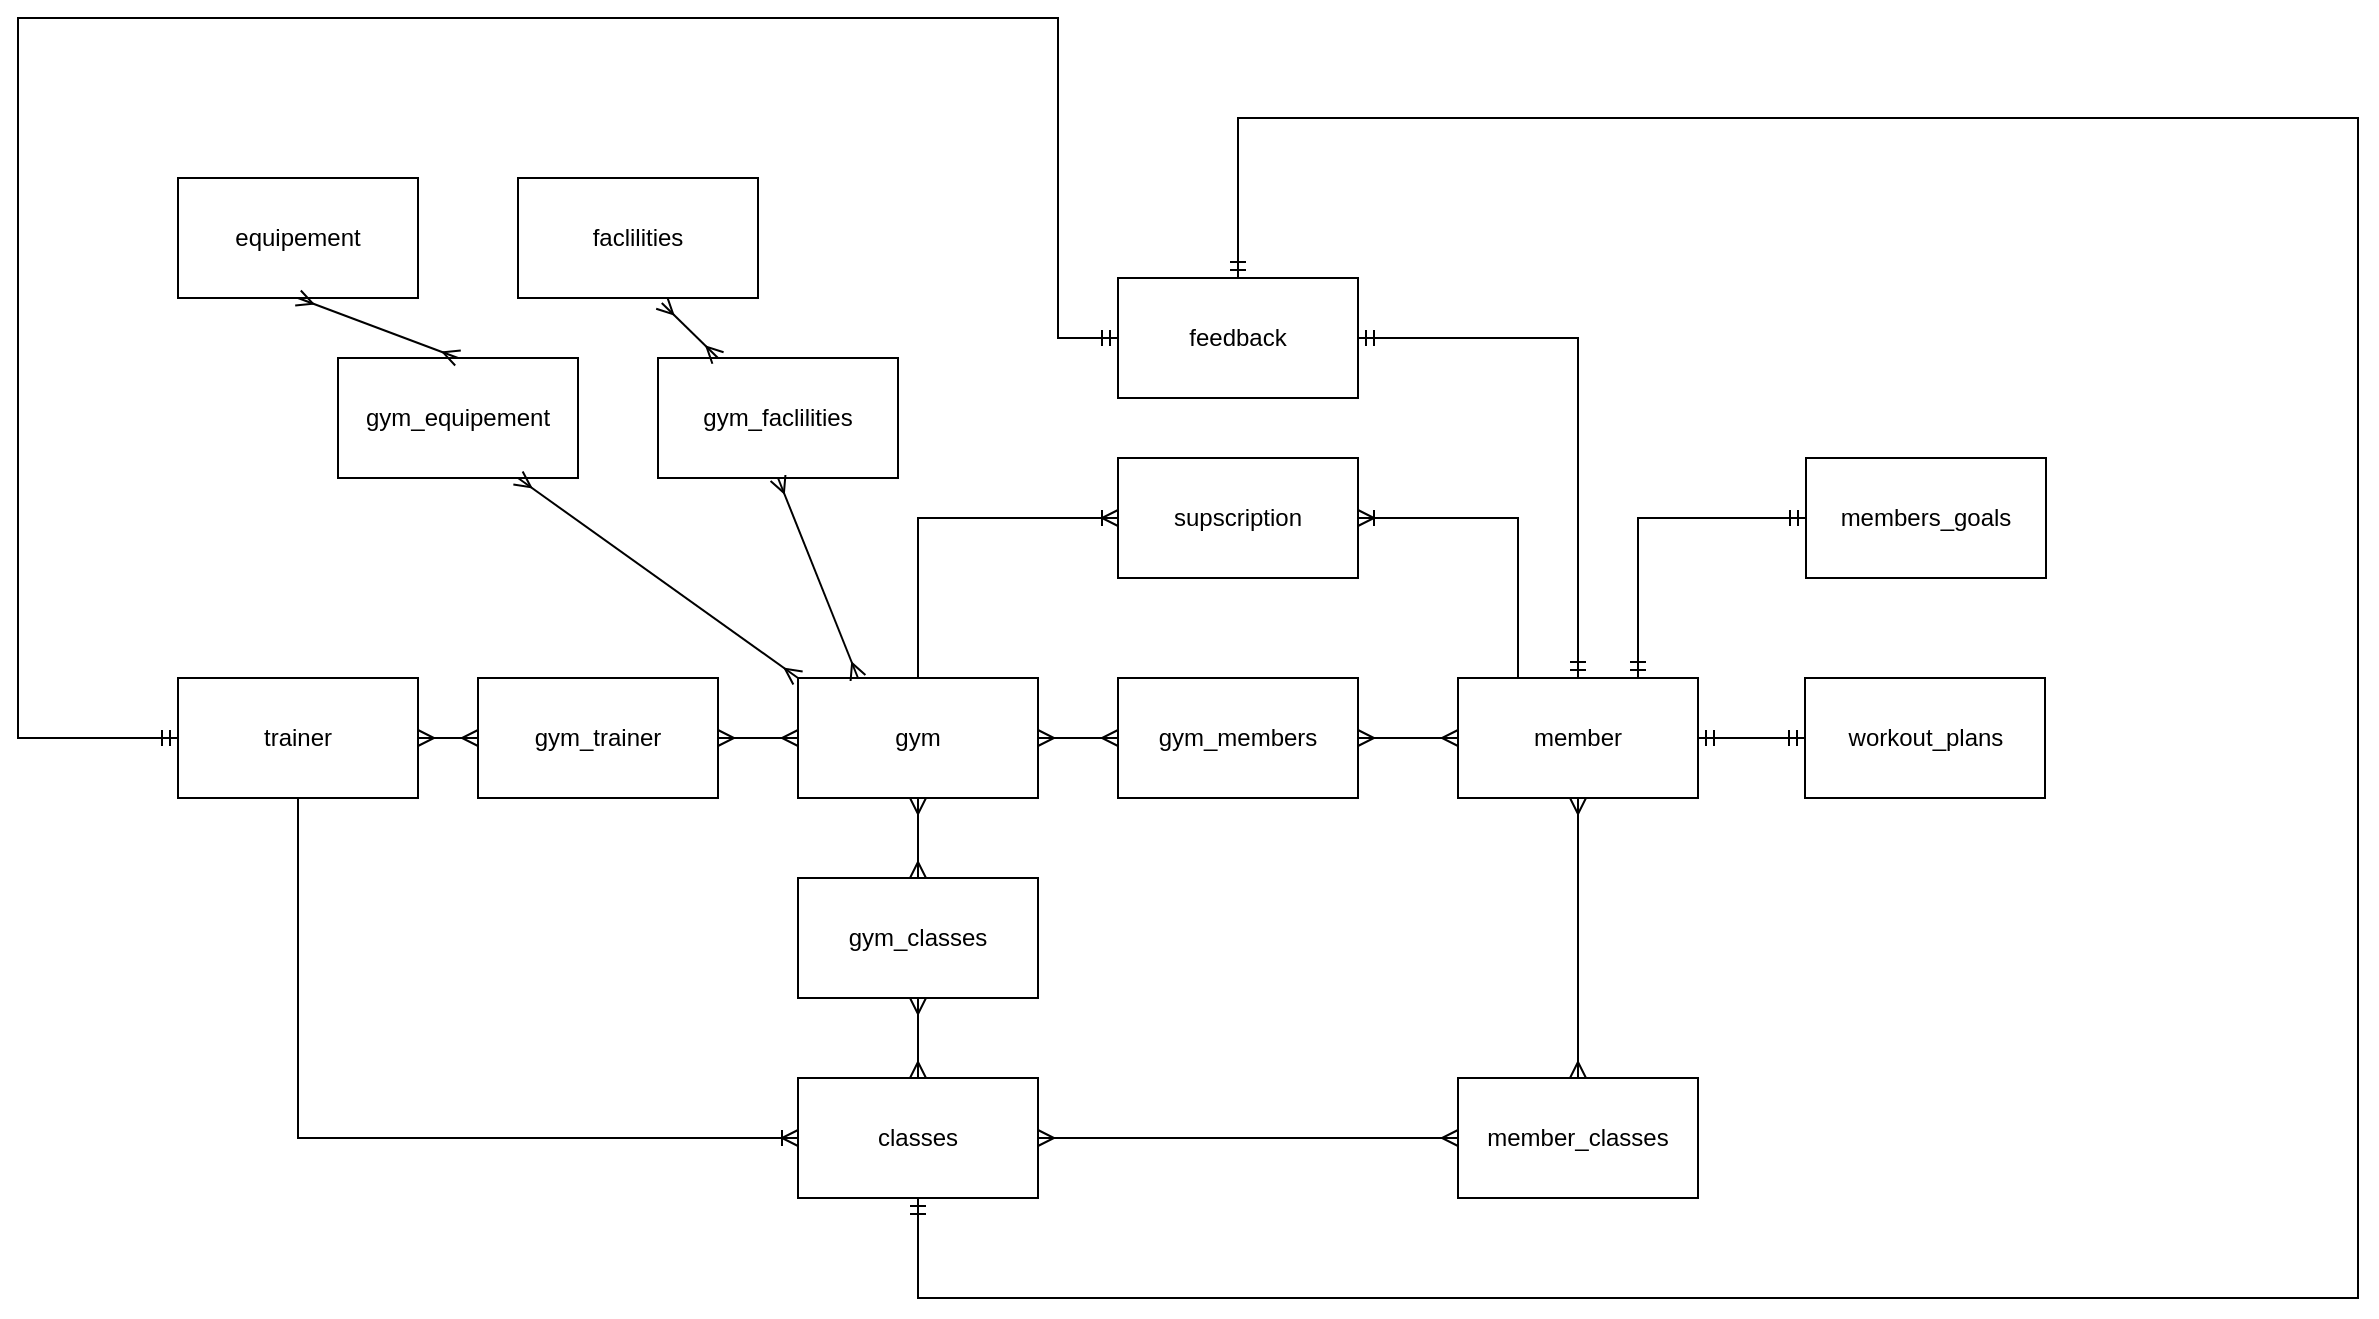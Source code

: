 <mxfile version="23.0.1" type="github">
  <diagram name="Pagină-1" id="OMIzhE1DwZs5hQzMnFHi">
    <mxGraphModel dx="2670" dy="1942" grid="1" gridSize="10" guides="1" tooltips="1" connect="1" arrows="1" fold="1" page="1" pageScale="1" pageWidth="827" pageHeight="1169" math="0" shadow="0">
      <root>
        <mxCell id="0" />
        <mxCell id="1" parent="0" />
        <mxCell id="cDJF-RcDrMv5XczDrPMK-1" value="workout_plans" style="rounded=0;whiteSpace=wrap;html=1;" vertex="1" parent="1">
          <mxGeometry x="293.5" y="30" width="120" height="60" as="geometry" />
        </mxCell>
        <mxCell id="cDJF-RcDrMv5XczDrPMK-2" value="feedback" style="rounded=0;whiteSpace=wrap;html=1;" vertex="1" parent="1">
          <mxGeometry x="-50" y="-170" width="120" height="60" as="geometry" />
        </mxCell>
        <mxCell id="cDJF-RcDrMv5XczDrPMK-3" value="gym" style="rounded=0;whiteSpace=wrap;html=1;" vertex="1" parent="1">
          <mxGeometry x="-210" y="30" width="120" height="60" as="geometry" />
        </mxCell>
        <mxCell id="cDJF-RcDrMv5XczDrPMK-4" value="supscription" style="rounded=0;whiteSpace=wrap;html=1;" vertex="1" parent="1">
          <mxGeometry x="-50" y="-80" width="120" height="60" as="geometry" />
        </mxCell>
        <mxCell id="cDJF-RcDrMv5XczDrPMK-5" value="member" style="rounded=0;whiteSpace=wrap;html=1;" vertex="1" parent="1">
          <mxGeometry x="120" y="30" width="120" height="60" as="geometry" />
        </mxCell>
        <mxCell id="cDJF-RcDrMv5XczDrPMK-6" value="equipement" style="rounded=0;whiteSpace=wrap;html=1;" vertex="1" parent="1">
          <mxGeometry x="-520" y="-220" width="120" height="60" as="geometry" />
        </mxCell>
        <mxCell id="cDJF-RcDrMv5XczDrPMK-7" value="trainer" style="rounded=0;whiteSpace=wrap;html=1;" vertex="1" parent="1">
          <mxGeometry x="-520" y="30" width="120" height="60" as="geometry" />
        </mxCell>
        <mxCell id="cDJF-RcDrMv5XczDrPMK-8" value="faclilities" style="rounded=0;whiteSpace=wrap;html=1;" vertex="1" parent="1">
          <mxGeometry x="-350" y="-220" width="120" height="60" as="geometry" />
        </mxCell>
        <mxCell id="cDJF-RcDrMv5XczDrPMK-9" value="members_goals" style="rounded=0;whiteSpace=wrap;html=1;" vertex="1" parent="1">
          <mxGeometry x="294" y="-80" width="120" height="60" as="geometry" />
        </mxCell>
        <mxCell id="cDJF-RcDrMv5XczDrPMK-10" value="classes" style="rounded=0;whiteSpace=wrap;html=1;" vertex="1" parent="1">
          <mxGeometry x="-210" y="230" width="120" height="60" as="geometry" />
        </mxCell>
        <mxCell id="cDJF-RcDrMv5XczDrPMK-11" value="gym_classes" style="rounded=0;whiteSpace=wrap;html=1;" vertex="1" parent="1">
          <mxGeometry x="-210" y="130" width="120" height="60" as="geometry" />
        </mxCell>
        <mxCell id="cDJF-RcDrMv5XczDrPMK-12" value="gym_trainer" style="rounded=0;whiteSpace=wrap;html=1;" vertex="1" parent="1">
          <mxGeometry x="-370" y="30" width="120" height="60" as="geometry" />
        </mxCell>
        <mxCell id="cDJF-RcDrMv5XczDrPMK-13" value="gym_members" style="rounded=0;whiteSpace=wrap;html=1;" vertex="1" parent="1">
          <mxGeometry x="-50" y="30" width="120" height="60" as="geometry" />
        </mxCell>
        <mxCell id="cDJF-RcDrMv5XczDrPMK-14" value="member_classes" style="rounded=0;whiteSpace=wrap;html=1;" vertex="1" parent="1">
          <mxGeometry x="120" y="230" width="120" height="60" as="geometry" />
        </mxCell>
        <mxCell id="cDJF-RcDrMv5XczDrPMK-16" value="" style="edgeStyle=entityRelationEdgeStyle;fontSize=12;html=1;endArrow=ERmany;startArrow=ERmany;rounded=0;entryX=1;entryY=0.5;entryDx=0;entryDy=0;exitX=0;exitY=0.5;exitDx=0;exitDy=0;" edge="1" parent="1" source="cDJF-RcDrMv5XczDrPMK-13" target="cDJF-RcDrMv5XczDrPMK-3">
          <mxGeometry width="100" height="100" relative="1" as="geometry">
            <mxPoint x="-120" y="200" as="sourcePoint" />
            <mxPoint x="-20" y="100" as="targetPoint" />
          </mxGeometry>
        </mxCell>
        <mxCell id="cDJF-RcDrMv5XczDrPMK-17" value="" style="edgeStyle=entityRelationEdgeStyle;fontSize=12;html=1;endArrow=ERmany;startArrow=ERmany;rounded=0;entryX=1;entryY=0.5;entryDx=0;entryDy=0;exitX=0;exitY=0.5;exitDx=0;exitDy=0;" edge="1" parent="1" source="cDJF-RcDrMv5XczDrPMK-5" target="cDJF-RcDrMv5XczDrPMK-13">
          <mxGeometry width="100" height="100" relative="1" as="geometry">
            <mxPoint x="-40" y="70" as="sourcePoint" />
            <mxPoint x="-80" y="70" as="targetPoint" />
          </mxGeometry>
        </mxCell>
        <mxCell id="cDJF-RcDrMv5XczDrPMK-18" value="" style="edgeStyle=entityRelationEdgeStyle;fontSize=12;html=1;endArrow=ERmany;startArrow=ERmany;rounded=0;entryX=1;entryY=0.5;entryDx=0;entryDy=0;exitX=0;exitY=0.5;exitDx=0;exitDy=0;" edge="1" parent="1" source="cDJF-RcDrMv5XczDrPMK-3" target="cDJF-RcDrMv5XczDrPMK-12">
          <mxGeometry width="100" height="100" relative="1" as="geometry">
            <mxPoint x="-210" y="70" as="sourcePoint" />
            <mxPoint x="-70" y="80" as="targetPoint" />
          </mxGeometry>
        </mxCell>
        <mxCell id="cDJF-RcDrMv5XczDrPMK-19" value="" style="edgeStyle=entityRelationEdgeStyle;fontSize=12;html=1;endArrow=ERmany;startArrow=ERmany;rounded=0;entryX=1;entryY=0.5;entryDx=0;entryDy=0;exitX=0;exitY=0.5;exitDx=0;exitDy=0;" edge="1" parent="1" source="cDJF-RcDrMv5XczDrPMK-12" target="cDJF-RcDrMv5XczDrPMK-7">
          <mxGeometry width="100" height="100" relative="1" as="geometry">
            <mxPoint x="-20" y="90" as="sourcePoint" />
            <mxPoint x="-60" y="90" as="targetPoint" />
          </mxGeometry>
        </mxCell>
        <mxCell id="cDJF-RcDrMv5XczDrPMK-20" value="" style="fontSize=12;html=1;endArrow=ERmany;startArrow=ERmany;rounded=0;entryX=0.5;entryY=1;entryDx=0;entryDy=0;exitX=0.5;exitY=0;exitDx=0;exitDy=0;" edge="1" parent="1" source="cDJF-RcDrMv5XczDrPMK-11" target="cDJF-RcDrMv5XczDrPMK-3">
          <mxGeometry width="100" height="100" relative="1" as="geometry">
            <mxPoint x="-10" y="100" as="sourcePoint" />
            <mxPoint x="-50" y="100" as="targetPoint" />
          </mxGeometry>
        </mxCell>
        <mxCell id="cDJF-RcDrMv5XczDrPMK-21" value="" style="fontSize=12;html=1;endArrow=ERmany;startArrow=ERmany;rounded=0;exitX=0.5;exitY=0;exitDx=0;exitDy=0;entryX=0.5;entryY=1;entryDx=0;entryDy=0;" edge="1" parent="1" source="cDJF-RcDrMv5XczDrPMK-10" target="cDJF-RcDrMv5XczDrPMK-11">
          <mxGeometry width="100" height="100" relative="1" as="geometry">
            <mxPoint x="-150.5" y="230" as="sourcePoint" />
            <mxPoint x="-150" y="190" as="targetPoint" />
          </mxGeometry>
        </mxCell>
        <mxCell id="cDJF-RcDrMv5XczDrPMK-23" value="" style="edgeStyle=orthogonalEdgeStyle;fontSize=12;html=1;endArrow=ERoneToMany;rounded=0;exitX=0.5;exitY=1;exitDx=0;exitDy=0;entryX=0;entryY=0.5;entryDx=0;entryDy=0;" edge="1" parent="1" source="cDJF-RcDrMv5XczDrPMK-7" target="cDJF-RcDrMv5XczDrPMK-10">
          <mxGeometry width="100" height="100" relative="1" as="geometry">
            <mxPoint x="-440" y="320" as="sourcePoint" />
            <mxPoint x="-340" y="220" as="targetPoint" />
          </mxGeometry>
        </mxCell>
        <mxCell id="cDJF-RcDrMv5XczDrPMK-25" value="" style="edgeStyle=entityRelationEdgeStyle;fontSize=12;html=1;endArrow=ERmandOne;startArrow=ERmandOne;rounded=0;exitX=1;exitY=0.5;exitDx=0;exitDy=0;entryX=0;entryY=0.5;entryDx=0;entryDy=0;" edge="1" parent="1" source="cDJF-RcDrMv5XczDrPMK-5" target="cDJF-RcDrMv5XczDrPMK-1">
          <mxGeometry width="100" height="100" relative="1" as="geometry">
            <mxPoint x="150" as="sourcePoint" />
            <mxPoint x="250" y="-100" as="targetPoint" />
          </mxGeometry>
        </mxCell>
        <mxCell id="cDJF-RcDrMv5XczDrPMK-26" value="" style="edgeStyle=orthogonalEdgeStyle;fontSize=12;html=1;endArrow=ERmandOne;startArrow=ERmandOne;rounded=0;exitX=0.75;exitY=0;exitDx=0;exitDy=0;entryX=0;entryY=0.5;entryDx=0;entryDy=0;" edge="1" parent="1" source="cDJF-RcDrMv5XczDrPMK-5" target="cDJF-RcDrMv5XczDrPMK-9">
          <mxGeometry width="100" height="100" relative="1" as="geometry">
            <mxPoint x="220" y="-40" as="sourcePoint" />
            <mxPoint x="274" y="-40" as="targetPoint" />
          </mxGeometry>
        </mxCell>
        <mxCell id="cDJF-RcDrMv5XczDrPMK-27" value="" style="fontSize=12;html=1;endArrow=ERmany;startArrow=ERmany;rounded=0;entryX=0.5;entryY=1;entryDx=0;entryDy=0;exitX=0.5;exitY=0;exitDx=0;exitDy=0;" edge="1" parent="1" source="cDJF-RcDrMv5XczDrPMK-14" target="cDJF-RcDrMv5XczDrPMK-5">
          <mxGeometry width="100" height="100" relative="1" as="geometry">
            <mxPoint x="-360" y="70" as="sourcePoint" />
            <mxPoint x="-390" y="70" as="targetPoint" />
          </mxGeometry>
        </mxCell>
        <mxCell id="cDJF-RcDrMv5XczDrPMK-28" value="" style="fontSize=12;html=1;endArrow=ERmany;startArrow=ERmany;rounded=0;entryX=1;entryY=0.5;entryDx=0;entryDy=0;exitX=0;exitY=0.5;exitDx=0;exitDy=0;" edge="1" parent="1" source="cDJF-RcDrMv5XczDrPMK-14" target="cDJF-RcDrMv5XczDrPMK-10">
          <mxGeometry width="100" height="100" relative="1" as="geometry">
            <mxPoint x="190" y="240" as="sourcePoint" />
            <mxPoint x="190" y="100" as="targetPoint" />
          </mxGeometry>
        </mxCell>
        <mxCell id="cDJF-RcDrMv5XczDrPMK-29" value="" style="edgeStyle=orthogonalEdgeStyle;fontSize=12;html=1;endArrow=ERoneToMany;rounded=0;exitX=0.5;exitY=0;exitDx=0;exitDy=0;entryX=0;entryY=0.5;entryDx=0;entryDy=0;" edge="1" parent="1" source="cDJF-RcDrMv5XczDrPMK-3" target="cDJF-RcDrMv5XczDrPMK-4">
          <mxGeometry width="100" height="100" relative="1" as="geometry">
            <mxPoint x="-130.53" y="150" as="sourcePoint" />
            <mxPoint x="119.47" y="320" as="targetPoint" />
          </mxGeometry>
        </mxCell>
        <mxCell id="cDJF-RcDrMv5XczDrPMK-30" value="" style="edgeStyle=orthogonalEdgeStyle;fontSize=12;html=1;endArrow=ERoneToMany;rounded=0;exitX=0.5;exitY=0;exitDx=0;exitDy=0;entryX=1;entryY=0.5;entryDx=0;entryDy=0;" edge="1" parent="1" source="cDJF-RcDrMv5XczDrPMK-5" target="cDJF-RcDrMv5XczDrPMK-4">
          <mxGeometry width="100" height="100" relative="1" as="geometry">
            <mxPoint x="-140" y="40" as="sourcePoint" />
            <mxPoint x="-40" y="-40" as="targetPoint" />
            <Array as="points">
              <mxPoint x="150" y="30" />
              <mxPoint x="150" y="-50" />
            </Array>
          </mxGeometry>
        </mxCell>
        <mxCell id="cDJF-RcDrMv5XczDrPMK-31" value="gym_faclilities" style="rounded=0;whiteSpace=wrap;html=1;" vertex="1" parent="1">
          <mxGeometry x="-280" y="-130" width="120" height="60" as="geometry" />
        </mxCell>
        <mxCell id="cDJF-RcDrMv5XczDrPMK-32" value="gym_equipement" style="rounded=0;whiteSpace=wrap;html=1;" vertex="1" parent="1">
          <mxGeometry x="-440" y="-130" width="120" height="60" as="geometry" />
        </mxCell>
        <mxCell id="cDJF-RcDrMv5XczDrPMK-34" value="" style="fontSize=12;html=1;endArrow=ERmany;startArrow=ERmany;rounded=0;entryX=0.5;entryY=1;entryDx=0;entryDy=0;exitX=0.25;exitY=0;exitDx=0;exitDy=0;" edge="1" parent="1" source="cDJF-RcDrMv5XczDrPMK-3" target="cDJF-RcDrMv5XczDrPMK-31">
          <mxGeometry width="100" height="100" relative="1" as="geometry">
            <mxPoint x="190" y="240" as="sourcePoint" />
            <mxPoint x="190" y="100" as="targetPoint" />
          </mxGeometry>
        </mxCell>
        <mxCell id="cDJF-RcDrMv5XczDrPMK-35" value="" style="fontSize=12;html=1;endArrow=ERmany;startArrow=ERmany;rounded=0;entryX=0.599;entryY=1.042;entryDx=0;entryDy=0;exitX=0.25;exitY=0;exitDx=0;exitDy=0;entryPerimeter=0;" edge="1" parent="1" source="cDJF-RcDrMv5XczDrPMK-31" target="cDJF-RcDrMv5XczDrPMK-8">
          <mxGeometry width="100" height="100" relative="1" as="geometry">
            <mxPoint x="-170" y="40" as="sourcePoint" />
            <mxPoint x="-210" y="-60" as="targetPoint" />
          </mxGeometry>
        </mxCell>
        <mxCell id="cDJF-RcDrMv5XczDrPMK-36" value="" style="fontSize=12;html=1;endArrow=ERmany;startArrow=ERmany;rounded=0;entryX=0.5;entryY=1;entryDx=0;entryDy=0;exitX=0.5;exitY=0;exitDx=0;exitDy=0;" edge="1" parent="1" source="cDJF-RcDrMv5XczDrPMK-32" target="cDJF-RcDrMv5XczDrPMK-6">
          <mxGeometry width="100" height="100" relative="1" as="geometry">
            <mxPoint x="-240" y="-120" as="sourcePoint" />
            <mxPoint x="-268" y="-147" as="targetPoint" />
          </mxGeometry>
        </mxCell>
        <mxCell id="cDJF-RcDrMv5XczDrPMK-37" value="" style="fontSize=12;html=1;endArrow=ERmany;startArrow=ERmany;rounded=0;entryX=0.75;entryY=1;entryDx=0;entryDy=0;exitX=0;exitY=0;exitDx=0;exitDy=0;" edge="1" parent="1" source="cDJF-RcDrMv5XczDrPMK-3" target="cDJF-RcDrMv5XczDrPMK-32">
          <mxGeometry width="100" height="100" relative="1" as="geometry">
            <mxPoint x="-370" y="-120" as="sourcePoint" />
            <mxPoint x="-450" y="-150" as="targetPoint" />
          </mxGeometry>
        </mxCell>
        <mxCell id="cDJF-RcDrMv5XczDrPMK-38" value="" style="edgeStyle=orthogonalEdgeStyle;fontSize=12;html=1;endArrow=ERmandOne;startArrow=ERmandOne;rounded=0;entryX=0.5;entryY=0;entryDx=0;entryDy=0;exitX=1;exitY=0.5;exitDx=0;exitDy=0;" edge="1" parent="1" source="cDJF-RcDrMv5XczDrPMK-2" target="cDJF-RcDrMv5XczDrPMK-5">
          <mxGeometry width="100" height="100" relative="1" as="geometry">
            <mxPoint x="-10" y="70" as="sourcePoint" />
            <mxPoint x="90" y="-30" as="targetPoint" />
          </mxGeometry>
        </mxCell>
        <mxCell id="cDJF-RcDrMv5XczDrPMK-39" value="" style="edgeStyle=orthogonalEdgeStyle;fontSize=12;html=1;endArrow=ERmandOne;startArrow=ERmandOne;rounded=0;exitX=0;exitY=0.5;exitDx=0;exitDy=0;entryX=0;entryY=0.5;entryDx=0;entryDy=0;" edge="1" parent="1" source="cDJF-RcDrMv5XczDrPMK-7" target="cDJF-RcDrMv5XczDrPMK-2">
          <mxGeometry width="100" height="100" relative="1" as="geometry">
            <mxPoint x="80" y="-130" as="sourcePoint" />
            <mxPoint x="-30" y="-180" as="targetPoint" />
            <Array as="points">
              <mxPoint x="-600" y="60" />
              <mxPoint x="-600" y="-300" />
              <mxPoint x="-80" y="-300" />
              <mxPoint x="-80" y="-140" />
            </Array>
          </mxGeometry>
        </mxCell>
        <mxCell id="cDJF-RcDrMv5XczDrPMK-40" value="" style="edgeStyle=orthogonalEdgeStyle;fontSize=12;html=1;endArrow=ERmandOne;startArrow=ERmandOne;rounded=0;entryX=0.5;entryY=1;entryDx=0;entryDy=0;exitX=0.5;exitY=0;exitDx=0;exitDy=0;" edge="1" parent="1" source="cDJF-RcDrMv5XczDrPMK-2" target="cDJF-RcDrMv5XczDrPMK-10">
          <mxGeometry width="100" height="100" relative="1" as="geometry">
            <mxPoint x="90" y="-120" as="sourcePoint" />
            <mxPoint x="200" y="50" as="targetPoint" />
            <Array as="points">
              <mxPoint x="10" y="-250" />
              <mxPoint x="570" y="-250" />
              <mxPoint x="570" y="340" />
              <mxPoint x="-150" y="340" />
            </Array>
          </mxGeometry>
        </mxCell>
      </root>
    </mxGraphModel>
  </diagram>
</mxfile>
